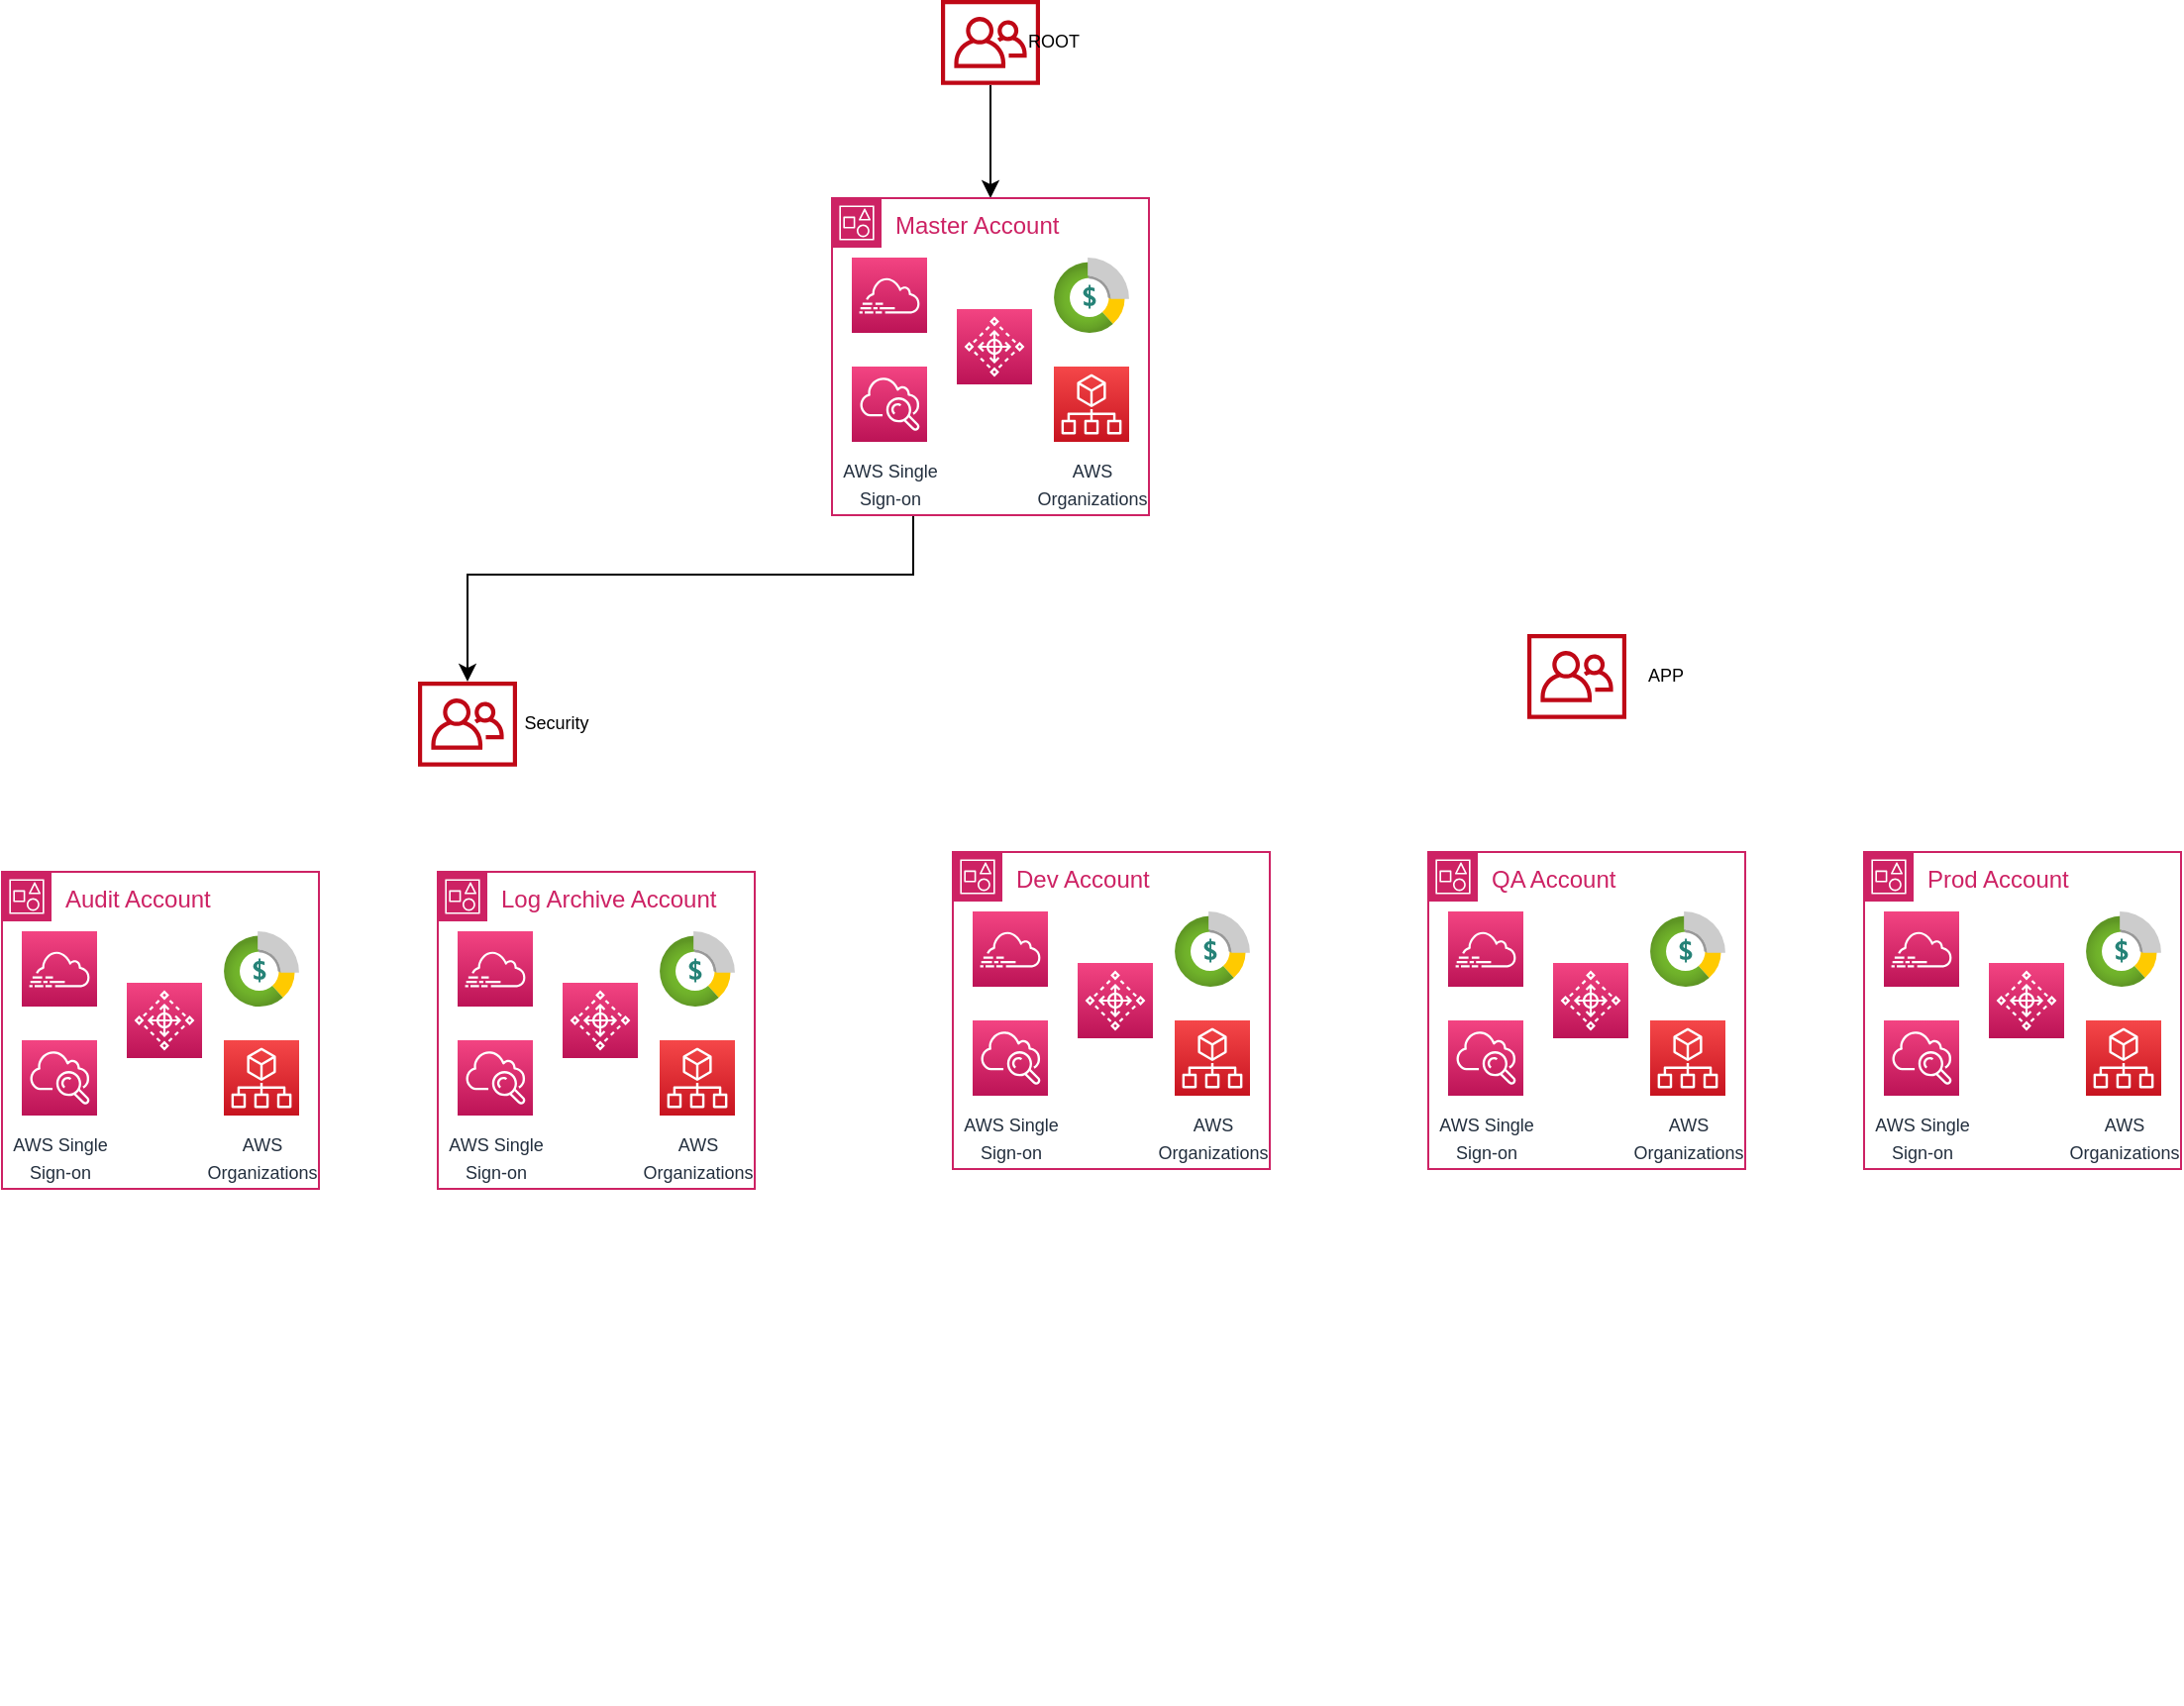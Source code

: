 <mxfile version="20.6.0" type="github">
  <diagram id="Ht1M8jgEwFfnCIfOTk4-" name="Page-1">
    <mxGraphModel dx="1087" dy="1309" grid="1" gridSize="10" guides="1" tooltips="1" connect="1" arrows="1" fold="1" page="1" pageScale="1" pageWidth="1169" pageHeight="827" math="0" shadow="0">
      <root>
        <mxCell id="0" />
        <mxCell id="1" parent="0" />
        <mxCell id="Vo7hYF8fOeLiROtNkFOE-2" value="Log Archive Account" style="points=[[0,0],[0.25,0],[0.5,0],[0.75,0],[1,0],[1,0.25],[1,0.5],[1,0.75],[1,1],[0.75,1],[0.5,1],[0.25,1],[0,1],[0,0.75],[0,0.5],[0,0.25]];outlineConnect=0;gradientColor=none;html=1;whiteSpace=wrap;fontSize=12;fontStyle=0;container=1;pointerEvents=0;collapsible=0;recursiveResize=0;shape=mxgraph.aws4.group;grIcon=mxgraph.aws4.group_account;strokeColor=#CD2264;fillColor=none;verticalAlign=top;align=left;spacingLeft=30;fontColor=#CD2264;dashed=0;" vertex="1" parent="1">
          <mxGeometry x="240" y="-360" width="160" height="160" as="geometry" />
        </mxCell>
        <mxCell id="UEzPUAAOIrF-is8g5C7q-180" value="&lt;font style=&quot;font-size: 9px;&quot;&gt;AWS Single&lt;br&gt;Sign-on&lt;/font&gt;" style="outlineConnect=0;fontColor=#232F3E;gradientColor=#F34482;gradientDirection=north;fillColor=#BC1356;strokeColor=#ffffff;dashed=0;verticalLabelPosition=bottom;verticalAlign=top;align=center;html=1;fontSize=12;fontStyle=0;aspect=fixed;shape=mxgraph.aws4.resourceIcon;resIcon=mxgraph.aws4.cloudwatch;labelBackgroundColor=#ffffff;" parent="Vo7hYF8fOeLiROtNkFOE-2" vertex="1">
          <mxGeometry x="10" y="85" width="38" height="38" as="geometry" />
        </mxCell>
        <mxCell id="UEzPUAAOIrF-is8g5C7q-179" value="&lt;font style=&quot;font-size: 9px;&quot;&gt;AWS&lt;br&gt;Organizations&lt;/font&gt;" style="outlineConnect=0;fontColor=#232F3E;gradientColor=#F54749;gradientDirection=north;fillColor=#C7131F;strokeColor=#ffffff;dashed=0;verticalLabelPosition=bottom;verticalAlign=top;align=center;html=1;fontSize=12;fontStyle=0;aspect=fixed;shape=mxgraph.aws4.resourceIcon;resIcon=mxgraph.aws4.organizations;labelBackgroundColor=#ffffff;" parent="Vo7hYF8fOeLiROtNkFOE-2" vertex="1">
          <mxGeometry x="112" y="85" width="38" height="38" as="geometry" />
        </mxCell>
        <mxCell id="Vo7hYF8fOeLiROtNkFOE-1" value="" style="sketch=0;points=[[0,0,0],[0.25,0,0],[0.5,0,0],[0.75,0,0],[1,0,0],[0,1,0],[0.25,1,0],[0.5,1,0],[0.75,1,0],[1,1,0],[0,0.25,0],[0,0.5,0],[0,0.75,0],[1,0.25,0],[1,0.5,0],[1,0.75,0]];points=[[0,0,0],[0.25,0,0],[0.5,0,0],[0.75,0,0],[1,0,0],[0,1,0],[0.25,1,0],[0.5,1,0],[0.75,1,0],[1,1,0],[0,0.25,0],[0,0.5,0],[0,0.75,0],[1,0.25,0],[1,0.5,0],[1,0.75,0]];outlineConnect=0;fontColor=#232F3E;gradientColor=#F34482;gradientDirection=north;fillColor=#BC1356;strokeColor=#ffffff;dashed=0;verticalLabelPosition=bottom;verticalAlign=top;align=center;html=1;fontSize=12;fontStyle=0;aspect=fixed;shape=mxgraph.aws4.resourceIcon;resIcon=mxgraph.aws4.cloudtrail;" vertex="1" parent="Vo7hYF8fOeLiROtNkFOE-2">
          <mxGeometry x="10" y="30" width="38" height="38" as="geometry" />
        </mxCell>
        <mxCell id="Vo7hYF8fOeLiROtNkFOE-6" value="" style="aspect=fixed;html=1;points=[];align=center;image;fontSize=12;image=img/lib/azure2/general/Cost_Management_and_Billing.svg;" vertex="1" parent="Vo7hYF8fOeLiROtNkFOE-2">
          <mxGeometry x="112" y="30" width="38" height="38" as="geometry" />
        </mxCell>
        <mxCell id="Vo7hYF8fOeLiROtNkFOE-10" value="" style="sketch=0;points=[[0,0,0],[0.25,0,0],[0.5,0,0],[0.75,0,0],[1,0,0],[0,1,0],[0.25,1,0],[0.5,1,0],[0.75,1,0],[1,1,0],[0,0.25,0],[0,0.5,0],[0,0.75,0],[1,0.25,0],[1,0.5,0],[1,0.75,0]];points=[[0,0,0],[0.25,0,0],[0.5,0,0],[0.75,0,0],[1,0,0],[0,1,0],[0.25,1,0],[0.5,1,0],[0.75,1,0],[1,1,0],[0,0.25,0],[0,0.5,0],[0,0.75,0],[1,0.25,0],[1,0.5,0],[1,0.75,0]];outlineConnect=0;fontColor=#232F3E;gradientColor=#F34482;gradientDirection=north;fillColor=#BC1356;strokeColor=#ffffff;dashed=0;verticalLabelPosition=bottom;verticalAlign=top;align=center;html=1;fontSize=12;fontStyle=0;aspect=fixed;shape=mxgraph.aws4.resourceIcon;resIcon=mxgraph.aws4.control_tower;" vertex="1" parent="Vo7hYF8fOeLiROtNkFOE-2">
          <mxGeometry x="63" y="56" width="38" height="38" as="geometry" />
        </mxCell>
        <mxCell id="Vo7hYF8fOeLiROtNkFOE-11" value="" style="edgeStyle=orthogonalEdgeStyle;rounded=0;orthogonalLoop=1;jettySize=auto;html=1;fontSize=9;entryX=0.5;entryY=0;entryDx=0;entryDy=0;" edge="1" parent="1" source="Vo7hYF8fOeLiROtNkFOE-7" target="Vo7hYF8fOeLiROtNkFOE-43">
          <mxGeometry relative="1" as="geometry">
            <mxPoint x="505" y="-700" as="targetPoint" />
          </mxGeometry>
        </mxCell>
        <mxCell id="Vo7hYF8fOeLiROtNkFOE-7" value="" style="sketch=0;outlineConnect=0;fontColor=#232F3E;gradientColor=none;fillColor=#BF0816;strokeColor=none;dashed=0;verticalLabelPosition=bottom;verticalAlign=top;align=center;html=1;fontSize=12;fontStyle=0;aspect=fixed;pointerEvents=1;shape=mxgraph.aws4.organizations_organizational_unit;" vertex="1" parent="1">
          <mxGeometry x="494" y="-800" width="50" height="42.95" as="geometry" />
        </mxCell>
        <mxCell id="Vo7hYF8fOeLiROtNkFOE-13" value="ROOT" style="text;html=1;strokeColor=none;fillColor=none;align=center;verticalAlign=middle;whiteSpace=wrap;rounded=0;fontSize=9;" vertex="1" parent="1">
          <mxGeometry x="521" y="-793.52" width="60" height="30" as="geometry" />
        </mxCell>
        <mxCell id="Vo7hYF8fOeLiROtNkFOE-15" value="|" style="group" vertex="1" connectable="0" parent="1">
          <mxGeometry x="230" y="-456" width="100" height="516" as="geometry" />
        </mxCell>
        <mxCell id="Vo7hYF8fOeLiROtNkFOE-12" value="" style="sketch=0;outlineConnect=0;fontColor=#232F3E;gradientColor=none;fillColor=#BF0816;strokeColor=none;dashed=0;verticalLabelPosition=bottom;verticalAlign=top;align=center;html=1;fontSize=12;fontStyle=0;aspect=fixed;pointerEvents=1;shape=mxgraph.aws4.organizations_organizational_unit;" vertex="1" parent="Vo7hYF8fOeLiROtNkFOE-15">
          <mxGeometry width="50" height="42.95" as="geometry" />
        </mxCell>
        <mxCell id="Vo7hYF8fOeLiROtNkFOE-14" value="Security" style="text;html=1;strokeColor=none;fillColor=none;align=center;verticalAlign=middle;whiteSpace=wrap;rounded=0;fontSize=9;" vertex="1" parent="Vo7hYF8fOeLiROtNkFOE-15">
          <mxGeometry x="40" y="6.47" width="60" height="30" as="geometry" />
        </mxCell>
        <mxCell id="Vo7hYF8fOeLiROtNkFOE-16" value="" style="group" vertex="1" connectable="0" parent="1">
          <mxGeometry x="790" y="-480" width="100" height="42.95" as="geometry" />
        </mxCell>
        <mxCell id="Vo7hYF8fOeLiROtNkFOE-17" value="" style="sketch=0;outlineConnect=0;fontColor=#232F3E;gradientColor=none;fillColor=#BF0816;strokeColor=none;dashed=0;verticalLabelPosition=bottom;verticalAlign=top;align=center;html=1;fontSize=12;fontStyle=0;aspect=fixed;pointerEvents=1;shape=mxgraph.aws4.organizations_organizational_unit;" vertex="1" parent="Vo7hYF8fOeLiROtNkFOE-16">
          <mxGeometry width="50" height="42.95" as="geometry" />
        </mxCell>
        <mxCell id="Vo7hYF8fOeLiROtNkFOE-18" value="APP" style="text;html=1;strokeColor=none;fillColor=none;align=center;verticalAlign=middle;whiteSpace=wrap;rounded=0;fontSize=9;" vertex="1" parent="Vo7hYF8fOeLiROtNkFOE-16">
          <mxGeometry x="40" y="6.47" width="60" height="30" as="geometry" />
        </mxCell>
        <mxCell id="Vo7hYF8fOeLiROtNkFOE-19" value="Dev Account" style="points=[[0,0],[0.25,0],[0.5,0],[0.75,0],[1,0],[1,0.25],[1,0.5],[1,0.75],[1,1],[0.75,1],[0.5,1],[0.25,1],[0,1],[0,0.75],[0,0.5],[0,0.25]];outlineConnect=0;gradientColor=none;html=1;whiteSpace=wrap;fontSize=12;fontStyle=0;container=1;pointerEvents=0;collapsible=0;recursiveResize=0;shape=mxgraph.aws4.group;grIcon=mxgraph.aws4.group_account;strokeColor=#CD2264;fillColor=none;verticalAlign=top;align=left;spacingLeft=30;fontColor=#CD2264;dashed=0;" vertex="1" parent="1">
          <mxGeometry x="500" y="-370" width="160" height="160" as="geometry" />
        </mxCell>
        <mxCell id="Vo7hYF8fOeLiROtNkFOE-20" value="&lt;font style=&quot;font-size: 9px;&quot;&gt;AWS Single&lt;br&gt;Sign-on&lt;/font&gt;" style="outlineConnect=0;fontColor=#232F3E;gradientColor=#F34482;gradientDirection=north;fillColor=#BC1356;strokeColor=#ffffff;dashed=0;verticalLabelPosition=bottom;verticalAlign=top;align=center;html=1;fontSize=12;fontStyle=0;aspect=fixed;shape=mxgraph.aws4.resourceIcon;resIcon=mxgraph.aws4.cloudwatch;labelBackgroundColor=#ffffff;" vertex="1" parent="Vo7hYF8fOeLiROtNkFOE-19">
          <mxGeometry x="10" y="85" width="38" height="38" as="geometry" />
        </mxCell>
        <mxCell id="Vo7hYF8fOeLiROtNkFOE-21" value="&lt;font style=&quot;font-size: 9px;&quot;&gt;AWS&lt;br&gt;Organizations&lt;/font&gt;" style="outlineConnect=0;fontColor=#232F3E;gradientColor=#F54749;gradientDirection=north;fillColor=#C7131F;strokeColor=#ffffff;dashed=0;verticalLabelPosition=bottom;verticalAlign=top;align=center;html=1;fontSize=12;fontStyle=0;aspect=fixed;shape=mxgraph.aws4.resourceIcon;resIcon=mxgraph.aws4.organizations;labelBackgroundColor=#ffffff;" vertex="1" parent="Vo7hYF8fOeLiROtNkFOE-19">
          <mxGeometry x="112" y="85" width="38" height="38" as="geometry" />
        </mxCell>
        <mxCell id="Vo7hYF8fOeLiROtNkFOE-22" value="" style="sketch=0;points=[[0,0,0],[0.25,0,0],[0.5,0,0],[0.75,0,0],[1,0,0],[0,1,0],[0.25,1,0],[0.5,1,0],[0.75,1,0],[1,1,0],[0,0.25,0],[0,0.5,0],[0,0.75,0],[1,0.25,0],[1,0.5,0],[1,0.75,0]];points=[[0,0,0],[0.25,0,0],[0.5,0,0],[0.75,0,0],[1,0,0],[0,1,0],[0.25,1,0],[0.5,1,0],[0.75,1,0],[1,1,0],[0,0.25,0],[0,0.5,0],[0,0.75,0],[1,0.25,0],[1,0.5,0],[1,0.75,0]];outlineConnect=0;fontColor=#232F3E;gradientColor=#F34482;gradientDirection=north;fillColor=#BC1356;strokeColor=#ffffff;dashed=0;verticalLabelPosition=bottom;verticalAlign=top;align=center;html=1;fontSize=12;fontStyle=0;aspect=fixed;shape=mxgraph.aws4.resourceIcon;resIcon=mxgraph.aws4.cloudtrail;" vertex="1" parent="Vo7hYF8fOeLiROtNkFOE-19">
          <mxGeometry x="10" y="30" width="38" height="38" as="geometry" />
        </mxCell>
        <mxCell id="Vo7hYF8fOeLiROtNkFOE-23" value="" style="aspect=fixed;html=1;points=[];align=center;image;fontSize=12;image=img/lib/azure2/general/Cost_Management_and_Billing.svg;" vertex="1" parent="Vo7hYF8fOeLiROtNkFOE-19">
          <mxGeometry x="112" y="30" width="38" height="38" as="geometry" />
        </mxCell>
        <mxCell id="Vo7hYF8fOeLiROtNkFOE-24" value="" style="sketch=0;points=[[0,0,0],[0.25,0,0],[0.5,0,0],[0.75,0,0],[1,0,0],[0,1,0],[0.25,1,0],[0.5,1,0],[0.75,1,0],[1,1,0],[0,0.25,0],[0,0.5,0],[0,0.75,0],[1,0.25,0],[1,0.5,0],[1,0.75,0]];points=[[0,0,0],[0.25,0,0],[0.5,0,0],[0.75,0,0],[1,0,0],[0,1,0],[0.25,1,0],[0.5,1,0],[0.75,1,0],[1,1,0],[0,0.25,0],[0,0.5,0],[0,0.75,0],[1,0.25,0],[1,0.5,0],[1,0.75,0]];outlineConnect=0;fontColor=#232F3E;gradientColor=#F34482;gradientDirection=north;fillColor=#BC1356;strokeColor=#ffffff;dashed=0;verticalLabelPosition=bottom;verticalAlign=top;align=center;html=1;fontSize=12;fontStyle=0;aspect=fixed;shape=mxgraph.aws4.resourceIcon;resIcon=mxgraph.aws4.control_tower;" vertex="1" parent="Vo7hYF8fOeLiROtNkFOE-19">
          <mxGeometry x="63" y="56" width="38" height="38" as="geometry" />
        </mxCell>
        <mxCell id="Vo7hYF8fOeLiROtNkFOE-25" value="QA Account" style="points=[[0,0],[0.25,0],[0.5,0],[0.75,0],[1,0],[1,0.25],[1,0.5],[1,0.75],[1,1],[0.75,1],[0.5,1],[0.25,1],[0,1],[0,0.75],[0,0.5],[0,0.25]];outlineConnect=0;gradientColor=none;html=1;whiteSpace=wrap;fontSize=12;fontStyle=0;container=1;pointerEvents=0;collapsible=0;recursiveResize=0;shape=mxgraph.aws4.group;grIcon=mxgraph.aws4.group_account;strokeColor=#CD2264;fillColor=none;verticalAlign=top;align=left;spacingLeft=30;fontColor=#CD2264;dashed=0;" vertex="1" parent="1">
          <mxGeometry x="740" y="-370" width="160" height="160" as="geometry" />
        </mxCell>
        <mxCell id="Vo7hYF8fOeLiROtNkFOE-26" value="&lt;font style=&quot;font-size: 9px;&quot;&gt;AWS Single&lt;br&gt;Sign-on&lt;/font&gt;" style="outlineConnect=0;fontColor=#232F3E;gradientColor=#F34482;gradientDirection=north;fillColor=#BC1356;strokeColor=#ffffff;dashed=0;verticalLabelPosition=bottom;verticalAlign=top;align=center;html=1;fontSize=12;fontStyle=0;aspect=fixed;shape=mxgraph.aws4.resourceIcon;resIcon=mxgraph.aws4.cloudwatch;labelBackgroundColor=#ffffff;" vertex="1" parent="Vo7hYF8fOeLiROtNkFOE-25">
          <mxGeometry x="10" y="85" width="38" height="38" as="geometry" />
        </mxCell>
        <mxCell id="Vo7hYF8fOeLiROtNkFOE-27" value="&lt;font style=&quot;font-size: 9px;&quot;&gt;AWS&lt;br&gt;Organizations&lt;/font&gt;" style="outlineConnect=0;fontColor=#232F3E;gradientColor=#F54749;gradientDirection=north;fillColor=#C7131F;strokeColor=#ffffff;dashed=0;verticalLabelPosition=bottom;verticalAlign=top;align=center;html=1;fontSize=12;fontStyle=0;aspect=fixed;shape=mxgraph.aws4.resourceIcon;resIcon=mxgraph.aws4.organizations;labelBackgroundColor=#ffffff;" vertex="1" parent="Vo7hYF8fOeLiROtNkFOE-25">
          <mxGeometry x="112" y="85" width="38" height="38" as="geometry" />
        </mxCell>
        <mxCell id="Vo7hYF8fOeLiROtNkFOE-28" value="" style="sketch=0;points=[[0,0,0],[0.25,0,0],[0.5,0,0],[0.75,0,0],[1,0,0],[0,1,0],[0.25,1,0],[0.5,1,0],[0.75,1,0],[1,1,0],[0,0.25,0],[0,0.5,0],[0,0.75,0],[1,0.25,0],[1,0.5,0],[1,0.75,0]];points=[[0,0,0],[0.25,0,0],[0.5,0,0],[0.75,0,0],[1,0,0],[0,1,0],[0.25,1,0],[0.5,1,0],[0.75,1,0],[1,1,0],[0,0.25,0],[0,0.5,0],[0,0.75,0],[1,0.25,0],[1,0.5,0],[1,0.75,0]];outlineConnect=0;fontColor=#232F3E;gradientColor=#F34482;gradientDirection=north;fillColor=#BC1356;strokeColor=#ffffff;dashed=0;verticalLabelPosition=bottom;verticalAlign=top;align=center;html=1;fontSize=12;fontStyle=0;aspect=fixed;shape=mxgraph.aws4.resourceIcon;resIcon=mxgraph.aws4.cloudtrail;" vertex="1" parent="Vo7hYF8fOeLiROtNkFOE-25">
          <mxGeometry x="10" y="30" width="38" height="38" as="geometry" />
        </mxCell>
        <mxCell id="Vo7hYF8fOeLiROtNkFOE-29" value="" style="aspect=fixed;html=1;points=[];align=center;image;fontSize=12;image=img/lib/azure2/general/Cost_Management_and_Billing.svg;" vertex="1" parent="Vo7hYF8fOeLiROtNkFOE-25">
          <mxGeometry x="112" y="30" width="38" height="38" as="geometry" />
        </mxCell>
        <mxCell id="Vo7hYF8fOeLiROtNkFOE-30" value="" style="sketch=0;points=[[0,0,0],[0.25,0,0],[0.5,0,0],[0.75,0,0],[1,0,0],[0,1,0],[0.25,1,0],[0.5,1,0],[0.75,1,0],[1,1,0],[0,0.25,0],[0,0.5,0],[0,0.75,0],[1,0.25,0],[1,0.5,0],[1,0.75,0]];points=[[0,0,0],[0.25,0,0],[0.5,0,0],[0.75,0,0],[1,0,0],[0,1,0],[0.25,1,0],[0.5,1,0],[0.75,1,0],[1,1,0],[0,0.25,0],[0,0.5,0],[0,0.75,0],[1,0.25,0],[1,0.5,0],[1,0.75,0]];outlineConnect=0;fontColor=#232F3E;gradientColor=#F34482;gradientDirection=north;fillColor=#BC1356;strokeColor=#ffffff;dashed=0;verticalLabelPosition=bottom;verticalAlign=top;align=center;html=1;fontSize=12;fontStyle=0;aspect=fixed;shape=mxgraph.aws4.resourceIcon;resIcon=mxgraph.aws4.control_tower;" vertex="1" parent="Vo7hYF8fOeLiROtNkFOE-25">
          <mxGeometry x="63" y="56" width="38" height="38" as="geometry" />
        </mxCell>
        <mxCell id="Vo7hYF8fOeLiROtNkFOE-31" value="Prod Account" style="points=[[0,0],[0.25,0],[0.5,0],[0.75,0],[1,0],[1,0.25],[1,0.5],[1,0.75],[1,1],[0.75,1],[0.5,1],[0.25,1],[0,1],[0,0.75],[0,0.5],[0,0.25]];outlineConnect=0;gradientColor=none;html=1;whiteSpace=wrap;fontSize=12;fontStyle=0;container=1;pointerEvents=0;collapsible=0;recursiveResize=0;shape=mxgraph.aws4.group;grIcon=mxgraph.aws4.group_account;strokeColor=#CD2264;fillColor=none;verticalAlign=top;align=left;spacingLeft=30;fontColor=#CD2264;dashed=0;" vertex="1" parent="1">
          <mxGeometry x="960" y="-370" width="160" height="160" as="geometry" />
        </mxCell>
        <mxCell id="Vo7hYF8fOeLiROtNkFOE-32" value="&lt;font style=&quot;font-size: 9px;&quot;&gt;AWS Single&lt;br&gt;Sign-on&lt;/font&gt;" style="outlineConnect=0;fontColor=#232F3E;gradientColor=#F34482;gradientDirection=north;fillColor=#BC1356;strokeColor=#ffffff;dashed=0;verticalLabelPosition=bottom;verticalAlign=top;align=center;html=1;fontSize=12;fontStyle=0;aspect=fixed;shape=mxgraph.aws4.resourceIcon;resIcon=mxgraph.aws4.cloudwatch;labelBackgroundColor=#ffffff;" vertex="1" parent="Vo7hYF8fOeLiROtNkFOE-31">
          <mxGeometry x="10" y="85" width="38" height="38" as="geometry" />
        </mxCell>
        <mxCell id="Vo7hYF8fOeLiROtNkFOE-33" value="&lt;font style=&quot;font-size: 9px;&quot;&gt;AWS&lt;br&gt;Organizations&lt;/font&gt;" style="outlineConnect=0;fontColor=#232F3E;gradientColor=#F54749;gradientDirection=north;fillColor=#C7131F;strokeColor=#ffffff;dashed=0;verticalLabelPosition=bottom;verticalAlign=top;align=center;html=1;fontSize=12;fontStyle=0;aspect=fixed;shape=mxgraph.aws4.resourceIcon;resIcon=mxgraph.aws4.organizations;labelBackgroundColor=#ffffff;" vertex="1" parent="Vo7hYF8fOeLiROtNkFOE-31">
          <mxGeometry x="112" y="85" width="38" height="38" as="geometry" />
        </mxCell>
        <mxCell id="Vo7hYF8fOeLiROtNkFOE-34" value="" style="sketch=0;points=[[0,0,0],[0.25,0,0],[0.5,0,0],[0.75,0,0],[1,0,0],[0,1,0],[0.25,1,0],[0.5,1,0],[0.75,1,0],[1,1,0],[0,0.25,0],[0,0.5,0],[0,0.75,0],[1,0.25,0],[1,0.5,0],[1,0.75,0]];points=[[0,0,0],[0.25,0,0],[0.5,0,0],[0.75,0,0],[1,0,0],[0,1,0],[0.25,1,0],[0.5,1,0],[0.75,1,0],[1,1,0],[0,0.25,0],[0,0.5,0],[0,0.75,0],[1,0.25,0],[1,0.5,0],[1,0.75,0]];outlineConnect=0;fontColor=#232F3E;gradientColor=#F34482;gradientDirection=north;fillColor=#BC1356;strokeColor=#ffffff;dashed=0;verticalLabelPosition=bottom;verticalAlign=top;align=center;html=1;fontSize=12;fontStyle=0;aspect=fixed;shape=mxgraph.aws4.resourceIcon;resIcon=mxgraph.aws4.cloudtrail;" vertex="1" parent="Vo7hYF8fOeLiROtNkFOE-31">
          <mxGeometry x="10" y="30" width="38" height="38" as="geometry" />
        </mxCell>
        <mxCell id="Vo7hYF8fOeLiROtNkFOE-35" value="" style="aspect=fixed;html=1;points=[];align=center;image;fontSize=12;image=img/lib/azure2/general/Cost_Management_and_Billing.svg;" vertex="1" parent="Vo7hYF8fOeLiROtNkFOE-31">
          <mxGeometry x="112" y="30" width="38" height="38" as="geometry" />
        </mxCell>
        <mxCell id="Vo7hYF8fOeLiROtNkFOE-36" value="" style="sketch=0;points=[[0,0,0],[0.25,0,0],[0.5,0,0],[0.75,0,0],[1,0,0],[0,1,0],[0.25,1,0],[0.5,1,0],[0.75,1,0],[1,1,0],[0,0.25,0],[0,0.5,0],[0,0.75,0],[1,0.25,0],[1,0.5,0],[1,0.75,0]];points=[[0,0,0],[0.25,0,0],[0.5,0,0],[0.75,0,0],[1,0,0],[0,1,0],[0.25,1,0],[0.5,1,0],[0.75,1,0],[1,1,0],[0,0.25,0],[0,0.5,0],[0,0.75,0],[1,0.25,0],[1,0.5,0],[1,0.75,0]];outlineConnect=0;fontColor=#232F3E;gradientColor=#F34482;gradientDirection=north;fillColor=#BC1356;strokeColor=#ffffff;dashed=0;verticalLabelPosition=bottom;verticalAlign=top;align=center;html=1;fontSize=12;fontStyle=0;aspect=fixed;shape=mxgraph.aws4.resourceIcon;resIcon=mxgraph.aws4.control_tower;" vertex="1" parent="Vo7hYF8fOeLiROtNkFOE-31">
          <mxGeometry x="63" y="56" width="38" height="38" as="geometry" />
        </mxCell>
        <mxCell id="Vo7hYF8fOeLiROtNkFOE-37" value="Audit Account" style="points=[[0,0],[0.25,0],[0.5,0],[0.75,0],[1,0],[1,0.25],[1,0.5],[1,0.75],[1,1],[0.75,1],[0.5,1],[0.25,1],[0,1],[0,0.75],[0,0.5],[0,0.25]];outlineConnect=0;gradientColor=none;html=1;whiteSpace=wrap;fontSize=12;fontStyle=0;container=1;pointerEvents=0;collapsible=0;recursiveResize=0;shape=mxgraph.aws4.group;grIcon=mxgraph.aws4.group_account;strokeColor=#CD2264;fillColor=none;verticalAlign=top;align=left;spacingLeft=30;fontColor=#CD2264;dashed=0;" vertex="1" parent="1">
          <mxGeometry x="20" y="-360" width="160" height="160" as="geometry" />
        </mxCell>
        <mxCell id="Vo7hYF8fOeLiROtNkFOE-38" value="&lt;font style=&quot;font-size: 9px;&quot;&gt;AWS Single&lt;br&gt;Sign-on&lt;/font&gt;" style="outlineConnect=0;fontColor=#232F3E;gradientColor=#F34482;gradientDirection=north;fillColor=#BC1356;strokeColor=#ffffff;dashed=0;verticalLabelPosition=bottom;verticalAlign=top;align=center;html=1;fontSize=12;fontStyle=0;aspect=fixed;shape=mxgraph.aws4.resourceIcon;resIcon=mxgraph.aws4.cloudwatch;labelBackgroundColor=#ffffff;" vertex="1" parent="Vo7hYF8fOeLiROtNkFOE-37">
          <mxGeometry x="10" y="85" width="38" height="38" as="geometry" />
        </mxCell>
        <mxCell id="Vo7hYF8fOeLiROtNkFOE-39" value="&lt;font style=&quot;font-size: 9px;&quot;&gt;AWS&lt;br&gt;Organizations&lt;/font&gt;" style="outlineConnect=0;fontColor=#232F3E;gradientColor=#F54749;gradientDirection=north;fillColor=#C7131F;strokeColor=#ffffff;dashed=0;verticalLabelPosition=bottom;verticalAlign=top;align=center;html=1;fontSize=12;fontStyle=0;aspect=fixed;shape=mxgraph.aws4.resourceIcon;resIcon=mxgraph.aws4.organizations;labelBackgroundColor=#ffffff;" vertex="1" parent="Vo7hYF8fOeLiROtNkFOE-37">
          <mxGeometry x="112" y="85" width="38" height="38" as="geometry" />
        </mxCell>
        <mxCell id="Vo7hYF8fOeLiROtNkFOE-40" value="" style="sketch=0;points=[[0,0,0],[0.25,0,0],[0.5,0,0],[0.75,0,0],[1,0,0],[0,1,0],[0.25,1,0],[0.5,1,0],[0.75,1,0],[1,1,0],[0,0.25,0],[0,0.5,0],[0,0.75,0],[1,0.25,0],[1,0.5,0],[1,0.75,0]];points=[[0,0,0],[0.25,0,0],[0.5,0,0],[0.75,0,0],[1,0,0],[0,1,0],[0.25,1,0],[0.5,1,0],[0.75,1,0],[1,1,0],[0,0.25,0],[0,0.5,0],[0,0.75,0],[1,0.25,0],[1,0.5,0],[1,0.75,0]];outlineConnect=0;fontColor=#232F3E;gradientColor=#F34482;gradientDirection=north;fillColor=#BC1356;strokeColor=#ffffff;dashed=0;verticalLabelPosition=bottom;verticalAlign=top;align=center;html=1;fontSize=12;fontStyle=0;aspect=fixed;shape=mxgraph.aws4.resourceIcon;resIcon=mxgraph.aws4.cloudtrail;" vertex="1" parent="Vo7hYF8fOeLiROtNkFOE-37">
          <mxGeometry x="10" y="30" width="38" height="38" as="geometry" />
        </mxCell>
        <mxCell id="Vo7hYF8fOeLiROtNkFOE-41" value="" style="aspect=fixed;html=1;points=[];align=center;image;fontSize=12;image=img/lib/azure2/general/Cost_Management_and_Billing.svg;" vertex="1" parent="Vo7hYF8fOeLiROtNkFOE-37">
          <mxGeometry x="112" y="30" width="38" height="38" as="geometry" />
        </mxCell>
        <mxCell id="Vo7hYF8fOeLiROtNkFOE-42" value="" style="sketch=0;points=[[0,0,0],[0.25,0,0],[0.5,0,0],[0.75,0,0],[1,0,0],[0,1,0],[0.25,1,0],[0.5,1,0],[0.75,1,0],[1,1,0],[0,0.25,0],[0,0.5,0],[0,0.75,0],[1,0.25,0],[1,0.5,0],[1,0.75,0]];points=[[0,0,0],[0.25,0,0],[0.5,0,0],[0.75,0,0],[1,0,0],[0,1,0],[0.25,1,0],[0.5,1,0],[0.75,1,0],[1,1,0],[0,0.25,0],[0,0.5,0],[0,0.75,0],[1,0.25,0],[1,0.5,0],[1,0.75,0]];outlineConnect=0;fontColor=#232F3E;gradientColor=#F34482;gradientDirection=north;fillColor=#BC1356;strokeColor=#ffffff;dashed=0;verticalLabelPosition=bottom;verticalAlign=top;align=center;html=1;fontSize=12;fontStyle=0;aspect=fixed;shape=mxgraph.aws4.resourceIcon;resIcon=mxgraph.aws4.control_tower;" vertex="1" parent="Vo7hYF8fOeLiROtNkFOE-37">
          <mxGeometry x="63" y="56" width="38" height="38" as="geometry" />
        </mxCell>
        <mxCell id="Vo7hYF8fOeLiROtNkFOE-59" value="" style="edgeStyle=orthogonalEdgeStyle;rounded=0;orthogonalLoop=1;jettySize=auto;html=1;fontSize=9;" edge="1" parent="1" source="Vo7hYF8fOeLiROtNkFOE-43" target="Vo7hYF8fOeLiROtNkFOE-12">
          <mxGeometry relative="1" as="geometry">
            <mxPoint x="250" y="-560" as="targetPoint" />
            <Array as="points">
              <mxPoint x="480" y="-510" />
              <mxPoint x="255" y="-510" />
            </Array>
          </mxGeometry>
        </mxCell>
        <mxCell id="Vo7hYF8fOeLiROtNkFOE-43" value="Master Account" style="points=[[0,0],[0.25,0],[0.5,0],[0.75,0],[1,0],[1,0.25],[1,0.5],[1,0.75],[1,1],[0.75,1],[0.5,1],[0.25,1],[0,1],[0,0.75],[0,0.5],[0,0.25]];outlineConnect=0;gradientColor=none;html=1;whiteSpace=wrap;fontSize=12;fontStyle=0;container=1;pointerEvents=0;collapsible=0;recursiveResize=0;shape=mxgraph.aws4.group;grIcon=mxgraph.aws4.group_account;strokeColor=#CD2264;fillColor=none;verticalAlign=top;align=left;spacingLeft=30;fontColor=#CD2264;dashed=0;" vertex="1" parent="1">
          <mxGeometry x="439" y="-700" width="160" height="160" as="geometry" />
        </mxCell>
        <mxCell id="Vo7hYF8fOeLiROtNkFOE-44" value="&lt;font style=&quot;font-size: 9px;&quot;&gt;AWS Single&lt;br&gt;Sign-on&lt;/font&gt;" style="outlineConnect=0;fontColor=#232F3E;gradientColor=#F34482;gradientDirection=north;fillColor=#BC1356;strokeColor=#ffffff;dashed=0;verticalLabelPosition=bottom;verticalAlign=top;align=center;html=1;fontSize=12;fontStyle=0;aspect=fixed;shape=mxgraph.aws4.resourceIcon;resIcon=mxgraph.aws4.cloudwatch;labelBackgroundColor=#ffffff;" vertex="1" parent="Vo7hYF8fOeLiROtNkFOE-43">
          <mxGeometry x="10" y="85" width="38" height="38" as="geometry" />
        </mxCell>
        <mxCell id="Vo7hYF8fOeLiROtNkFOE-45" value="&lt;font style=&quot;font-size: 9px;&quot;&gt;AWS&lt;br&gt;Organizations&lt;/font&gt;" style="outlineConnect=0;fontColor=#232F3E;gradientColor=#F54749;gradientDirection=north;fillColor=#C7131F;strokeColor=#ffffff;dashed=0;verticalLabelPosition=bottom;verticalAlign=top;align=center;html=1;fontSize=12;fontStyle=0;aspect=fixed;shape=mxgraph.aws4.resourceIcon;resIcon=mxgraph.aws4.organizations;labelBackgroundColor=#ffffff;" vertex="1" parent="Vo7hYF8fOeLiROtNkFOE-43">
          <mxGeometry x="112" y="85" width="38" height="38" as="geometry" />
        </mxCell>
        <mxCell id="Vo7hYF8fOeLiROtNkFOE-46" value="" style="sketch=0;points=[[0,0,0],[0.25,0,0],[0.5,0,0],[0.75,0,0],[1,0,0],[0,1,0],[0.25,1,0],[0.5,1,0],[0.75,1,0],[1,1,0],[0,0.25,0],[0,0.5,0],[0,0.75,0],[1,0.25,0],[1,0.5,0],[1,0.75,0]];points=[[0,0,0],[0.25,0,0],[0.5,0,0],[0.75,0,0],[1,0,0],[0,1,0],[0.25,1,0],[0.5,1,0],[0.75,1,0],[1,1,0],[0,0.25,0],[0,0.5,0],[0,0.75,0],[1,0.25,0],[1,0.5,0],[1,0.75,0]];outlineConnect=0;fontColor=#232F3E;gradientColor=#F34482;gradientDirection=north;fillColor=#BC1356;strokeColor=#ffffff;dashed=0;verticalLabelPosition=bottom;verticalAlign=top;align=center;html=1;fontSize=12;fontStyle=0;aspect=fixed;shape=mxgraph.aws4.resourceIcon;resIcon=mxgraph.aws4.cloudtrail;" vertex="1" parent="Vo7hYF8fOeLiROtNkFOE-43">
          <mxGeometry x="10" y="30" width="38" height="38" as="geometry" />
        </mxCell>
        <mxCell id="Vo7hYF8fOeLiROtNkFOE-47" value="" style="aspect=fixed;html=1;points=[];align=center;image;fontSize=12;image=img/lib/azure2/general/Cost_Management_and_Billing.svg;" vertex="1" parent="Vo7hYF8fOeLiROtNkFOE-43">
          <mxGeometry x="112" y="30" width="38" height="38" as="geometry" />
        </mxCell>
        <mxCell id="Vo7hYF8fOeLiROtNkFOE-48" value="" style="sketch=0;points=[[0,0,0],[0.25,0,0],[0.5,0,0],[0.75,0,0],[1,0,0],[0,1,0],[0.25,1,0],[0.5,1,0],[0.75,1,0],[1,1,0],[0,0.25,0],[0,0.5,0],[0,0.75,0],[1,0.25,0],[1,0.5,0],[1,0.75,0]];points=[[0,0,0],[0.25,0,0],[0.5,0,0],[0.75,0,0],[1,0,0],[0,1,0],[0.25,1,0],[0.5,1,0],[0.75,1,0],[1,1,0],[0,0.25,0],[0,0.5,0],[0,0.75,0],[1,0.25,0],[1,0.5,0],[1,0.75,0]];outlineConnect=0;fontColor=#232F3E;gradientColor=#F34482;gradientDirection=north;fillColor=#BC1356;strokeColor=#ffffff;dashed=0;verticalLabelPosition=bottom;verticalAlign=top;align=center;html=1;fontSize=12;fontStyle=0;aspect=fixed;shape=mxgraph.aws4.resourceIcon;resIcon=mxgraph.aws4.control_tower;" vertex="1" parent="Vo7hYF8fOeLiROtNkFOE-43">
          <mxGeometry x="63" y="56" width="38" height="38" as="geometry" />
        </mxCell>
      </root>
    </mxGraphModel>
  </diagram>
</mxfile>
